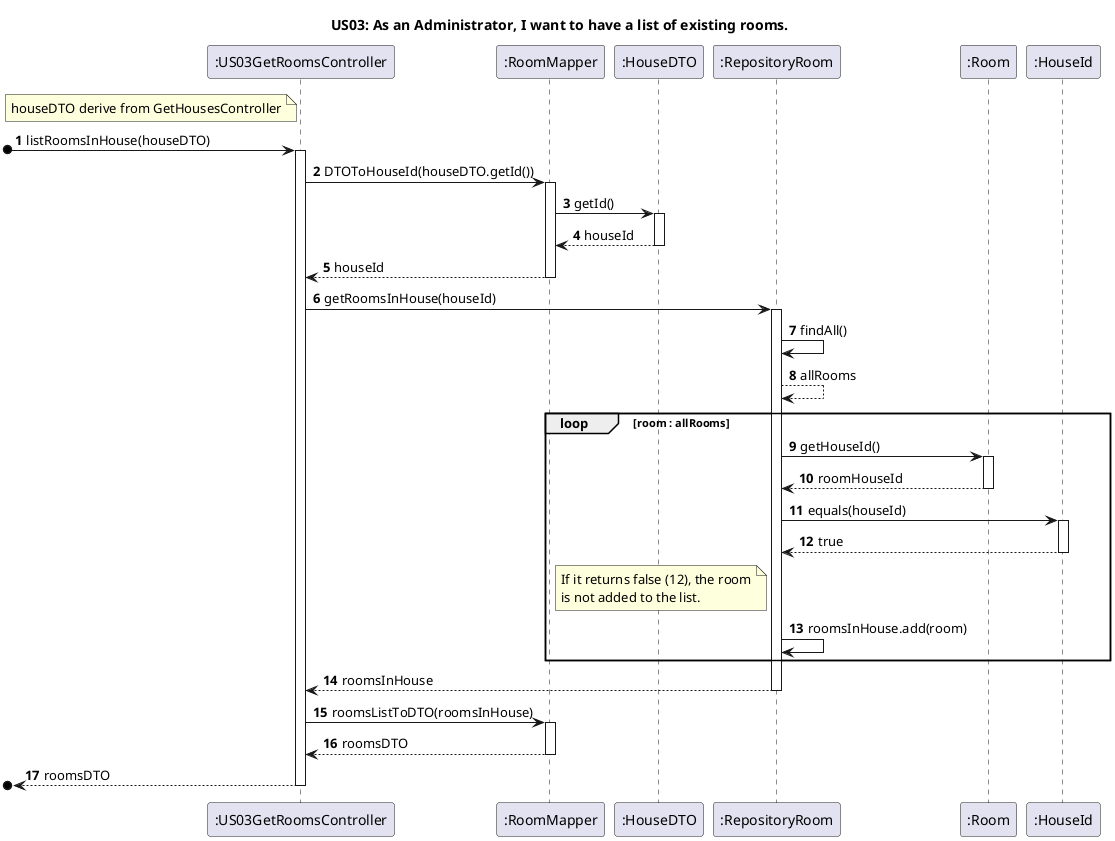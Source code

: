 @startuml
'https://plantuml.com/sequence-diagram


title US03: As an Administrator, I want to have a list of existing rooms.


autonumber
participant ":US03GetRoomsController"
participant ":RoomMapper"
participant ":HouseDTO"
participant ":RepositoryRoom"
participant ":Room"
participant ":HouseId"

note left of ":US03GetRoomsController"
   houseDTO derive from GetHousesController
end note

[o-> ":US03GetRoomsController" : listRoomsInHouse(houseDTO)
activate ":US03GetRoomsController"
":US03GetRoomsController"->":RoomMapper" : DTOToHouseId(houseDTO.getId())
activate ":RoomMapper"
":RoomMapper" -> ":HouseDTO" : getId()
activate ":HouseDTO"
":HouseDTO" --> ":RoomMapper" : houseId
deactivate ":HouseDTO"
":RoomMapper"-->":US03GetRoomsController" : houseId
deactivate ":RoomMapper"

":US03GetRoomsController"->":RepositoryRoom" : getRoomsInHouse(houseId)
activate ":RepositoryRoom"
":RepositoryRoom"->":RepositoryRoom" : findAll()


":RepositoryRoom"-->":RepositoryRoom" : allRooms


loop room : allRooms

    ":RepositoryRoom"->":Room": getHouseId()
    activate ":Room"
    ":Room"-->":RepositoryRoom" : roomHouseId
    deactivate ":Room"
    ":RepositoryRoom" -> ":HouseId" : equals(houseId)
    activate ":HouseId"
    ":HouseId" --> ":RepositoryRoom" : true

    note left of ":RepositoryRoom"
        If it returns false (12), the room
        is not added to the list.
    end note

    deactivate ":HouseId"
    ":RepositoryRoom"->":RepositoryRoom" : roomsInHouse.add(room)
end
":RepositoryRoom"-->":US03GetRoomsController" : roomsInHouse
deactivate ":RepositoryRoom"

":US03GetRoomsController" -> ":RoomMapper" : roomsListToDTO(roomsInHouse)

activate ":RoomMapper"
":RoomMapper" --> ":US03GetRoomsController" : roomsDTO
deactivate ":RoomMapper"
[o<--":US03GetRoomsController" : roomsDTO
deactivate ":US03GetRoomsController"

@enduml